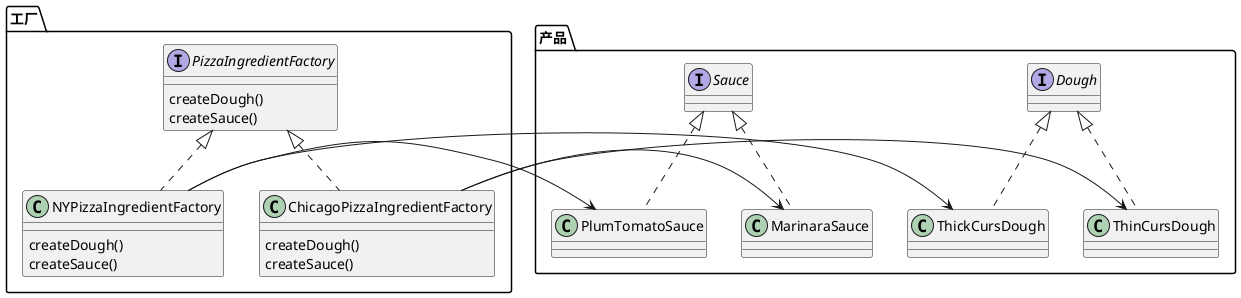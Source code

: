 @startuml

package 工厂{

interface PizzaIngredientFactory{
    createDough()
    createSauce()

}

class NYPizzaIngredientFactory{
  createDough()
    createSauce()

}


class ChicagoPizzaIngredientFactory{
    createDough()
    createSauce()
}

PizzaIngredientFactory <|.. NYPizzaIngredientFactory
PizzaIngredientFactory <|.. ChicagoPizzaIngredientFactory


}


package 产品{


interface Dough{
}

interface Sauce{
}

Dough <|.. ThickCursDough
Dough <|.. ThinCursDough

Sauce <|.. PlumTomatoSauce
Sauce <|.. MarinaraSauce


}



NYPizzaIngredientFactory -> ThickCursDough
NYPizzaIngredientFactory -> PlumTomatoSauce


ChicagoPizzaIngredientFactory -> ThinCursDough
ChicagoPizzaIngredientFactory -> MarinaraSauce


@enduml